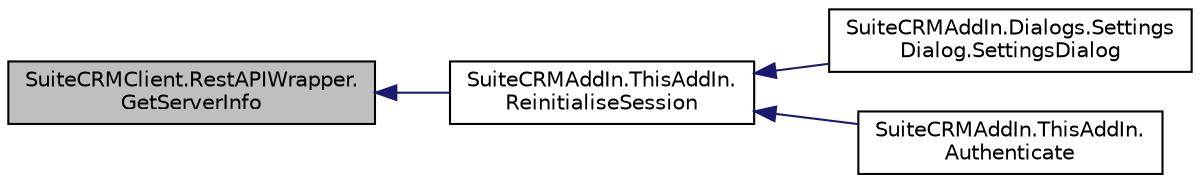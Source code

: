 digraph "SuiteCRMClient.RestAPIWrapper.GetServerInfo"
{
  edge [fontname="Helvetica",fontsize="10",labelfontname="Helvetica",labelfontsize="10"];
  node [fontname="Helvetica",fontsize="10",shape=record];
  rankdir="LR";
  Node151 [label="SuiteCRMClient.RestAPIWrapper.\lGetServerInfo",height=0.2,width=0.4,color="black", fillcolor="grey75", style="filled", fontcolor="black"];
  Node151 -> Node152 [dir="back",color="midnightblue",fontsize="10",style="solid",fontname="Helvetica"];
  Node152 [label="SuiteCRMAddIn.ThisAddIn.\lReinitialiseSession",height=0.2,width=0.4,color="black", fillcolor="white", style="filled",URL="$class_suite_c_r_m_add_in_1_1_this_add_in.html#a29a3f70d27e47811fe557d2d8a2cad8a",tooltip="Replace the existing user session, if any, with a new one using these parameters. ..."];
  Node152 -> Node153 [dir="back",color="midnightblue",fontsize="10",style="solid",fontname="Helvetica"];
  Node153 [label="SuiteCRMAddIn.Dialogs.Settings\lDialog.SettingsDialog",height=0.2,width=0.4,color="black", fillcolor="white", style="filled",URL="$class_suite_c_r_m_add_in_1_1_dialogs_1_1_settings_dialog.html#a55bf341eb6cf34acaa004c221719b4ba"];
  Node152 -> Node154 [dir="back",color="midnightblue",fontsize="10",style="solid",fontname="Helvetica"];
  Node154 [label="SuiteCRMAddIn.ThisAddIn.\lAuthenticate",height=0.2,width=0.4,color="black", fillcolor="white", style="filled",URL="$class_suite_c_r_m_add_in_1_1_this_add_in.html#a9d0e15278e7570ae6acc60ed081d7bdb",tooltip="Authenticate against CRM using these parameters. "];
}
